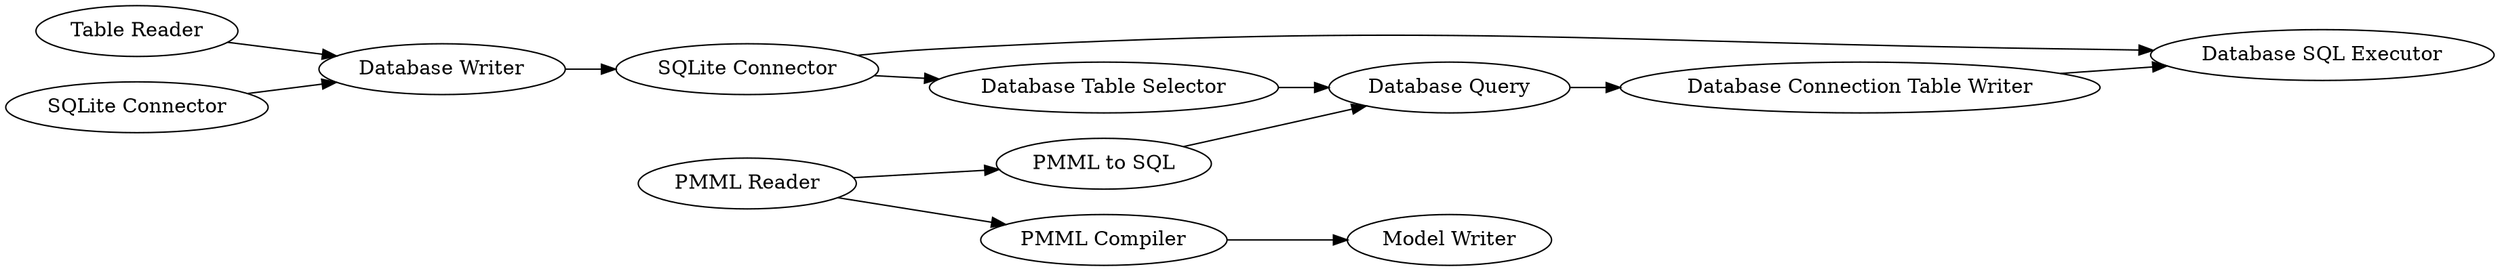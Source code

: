 digraph {
	333 -> 360
	363 -> 362
	359 -> 360
	366 -> 27
	367 -> 27
	340 -> 333
	360 -> 357
	357 -> 362
	363 -> 359
	27 -> 363
	364 -> 365
	340 -> 364
	27 [label="Database Writer"]
	357 [label="Database Connection Table Writer"]
	366 [label="Table Reader"]
	364 [label="PMML Compiler"]
	362 [label="Database SQL Executor"]
	365 [label="Model Writer"]
	367 [label="SQLite Connector"]
	333 [label="PMML to SQL"]
	360 [label="Database Query"]
	359 [label="Database Table Selector"]
	363 [label="SQLite Connector"]
	340 [label="PMML Reader"]
	rankdir=LR
}
